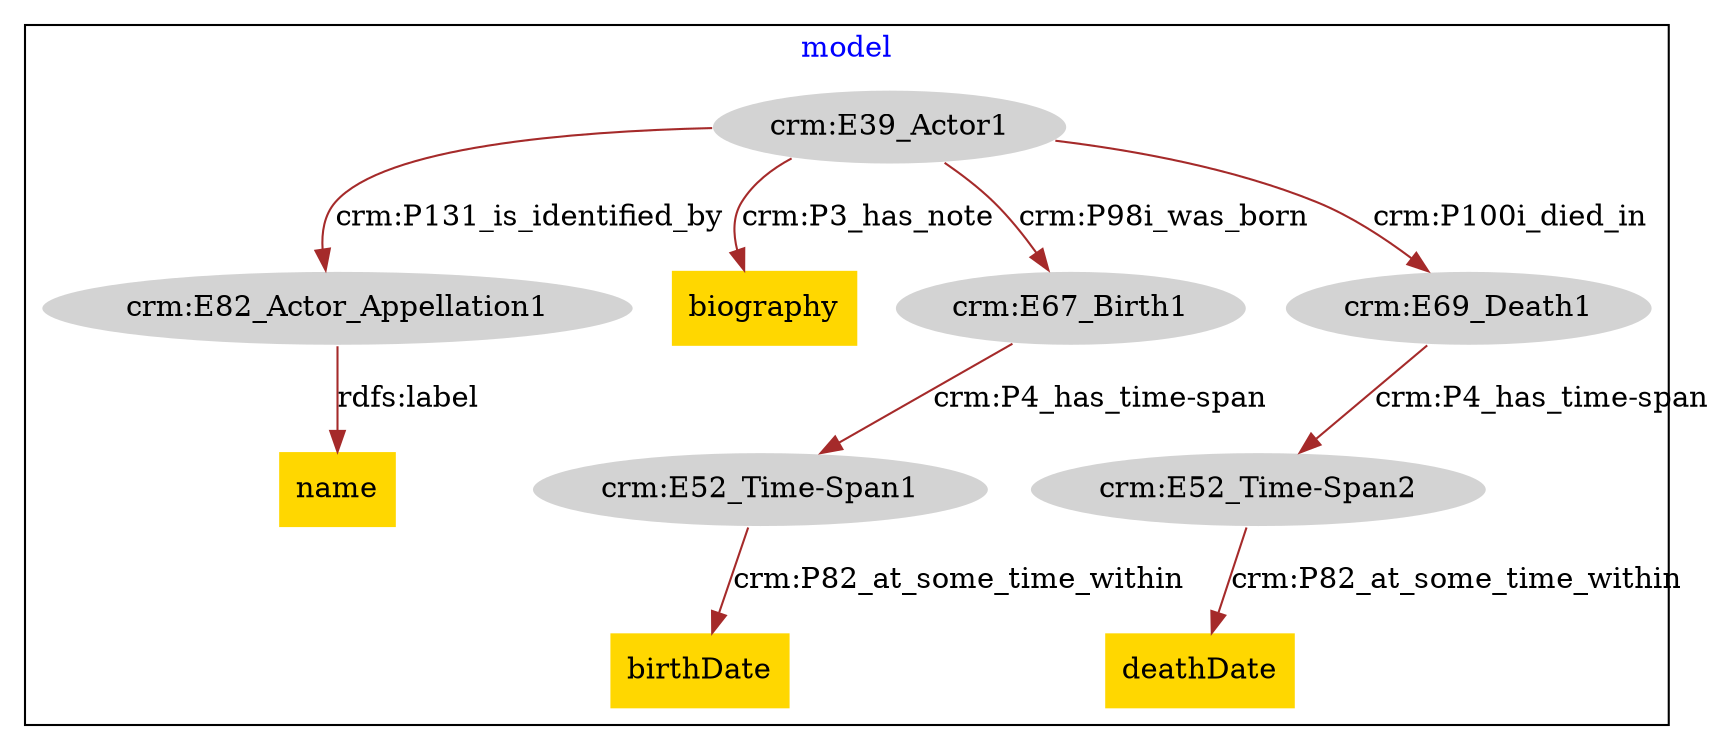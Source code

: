 digraph n0 {
fontcolor="blue"
remincross="true"
subgraph cluster {
label="model"
"crm:E52_Time-Span1"[style="filled",color="white",fillcolor="lightgray",label="crm:E52_Time-Span1"];
"birthDate"[shape="plaintext",style="filled",fillcolor="gold",label="birthDate"];
"crm:E52_Time-Span2"[style="filled",color="white",fillcolor="lightgray",label="crm:E52_Time-Span2"];
"deathDate"[shape="plaintext",style="filled",fillcolor="gold",label="deathDate"];
"crm:E82_Actor_Appellation1"[style="filled",color="white",fillcolor="lightgray",label="crm:E82_Actor_Appellation1"];
"name"[shape="plaintext",style="filled",fillcolor="gold",label="name"];
"crm:E39_Actor1"[style="filled",color="white",fillcolor="lightgray",label="crm:E39_Actor1"];
"biography"[shape="plaintext",style="filled",fillcolor="gold",label="biography"];
"crm:E67_Birth1"[style="filled",color="white",fillcolor="lightgray",label="crm:E67_Birth1"];
"crm:E69_Death1"[style="filled",color="white",fillcolor="lightgray",label="crm:E69_Death1"];
}
"crm:E52_Time-Span1" -> "birthDate"[color="brown",fontcolor="black",label="crm:P82_at_some_time_within"];
"crm:E52_Time-Span2" -> "deathDate"[color="brown",fontcolor="black",label="crm:P82_at_some_time_within"];
"crm:E82_Actor_Appellation1" -> "name"[color="brown",fontcolor="black",label="rdfs:label"];
"crm:E39_Actor1" -> "biography"[color="brown",fontcolor="black",label="crm:P3_has_note"];
"crm:E39_Actor1" -> "crm:E67_Birth1"[color="brown",fontcolor="black",label="crm:P98i_was_born"];
"crm:E39_Actor1" -> "crm:E69_Death1"[color="brown",fontcolor="black",label="crm:P100i_died_in"];
"crm:E39_Actor1" -> "crm:E82_Actor_Appellation1"[color="brown",fontcolor="black",label="crm:P131_is_identified_by"];
"crm:E67_Birth1" -> "crm:E52_Time-Span1"[color="brown",fontcolor="black",label="crm:P4_has_time-span"];
"crm:E69_Death1" -> "crm:E52_Time-Span2"[color="brown",fontcolor="black",label="crm:P4_has_time-span"];
}
